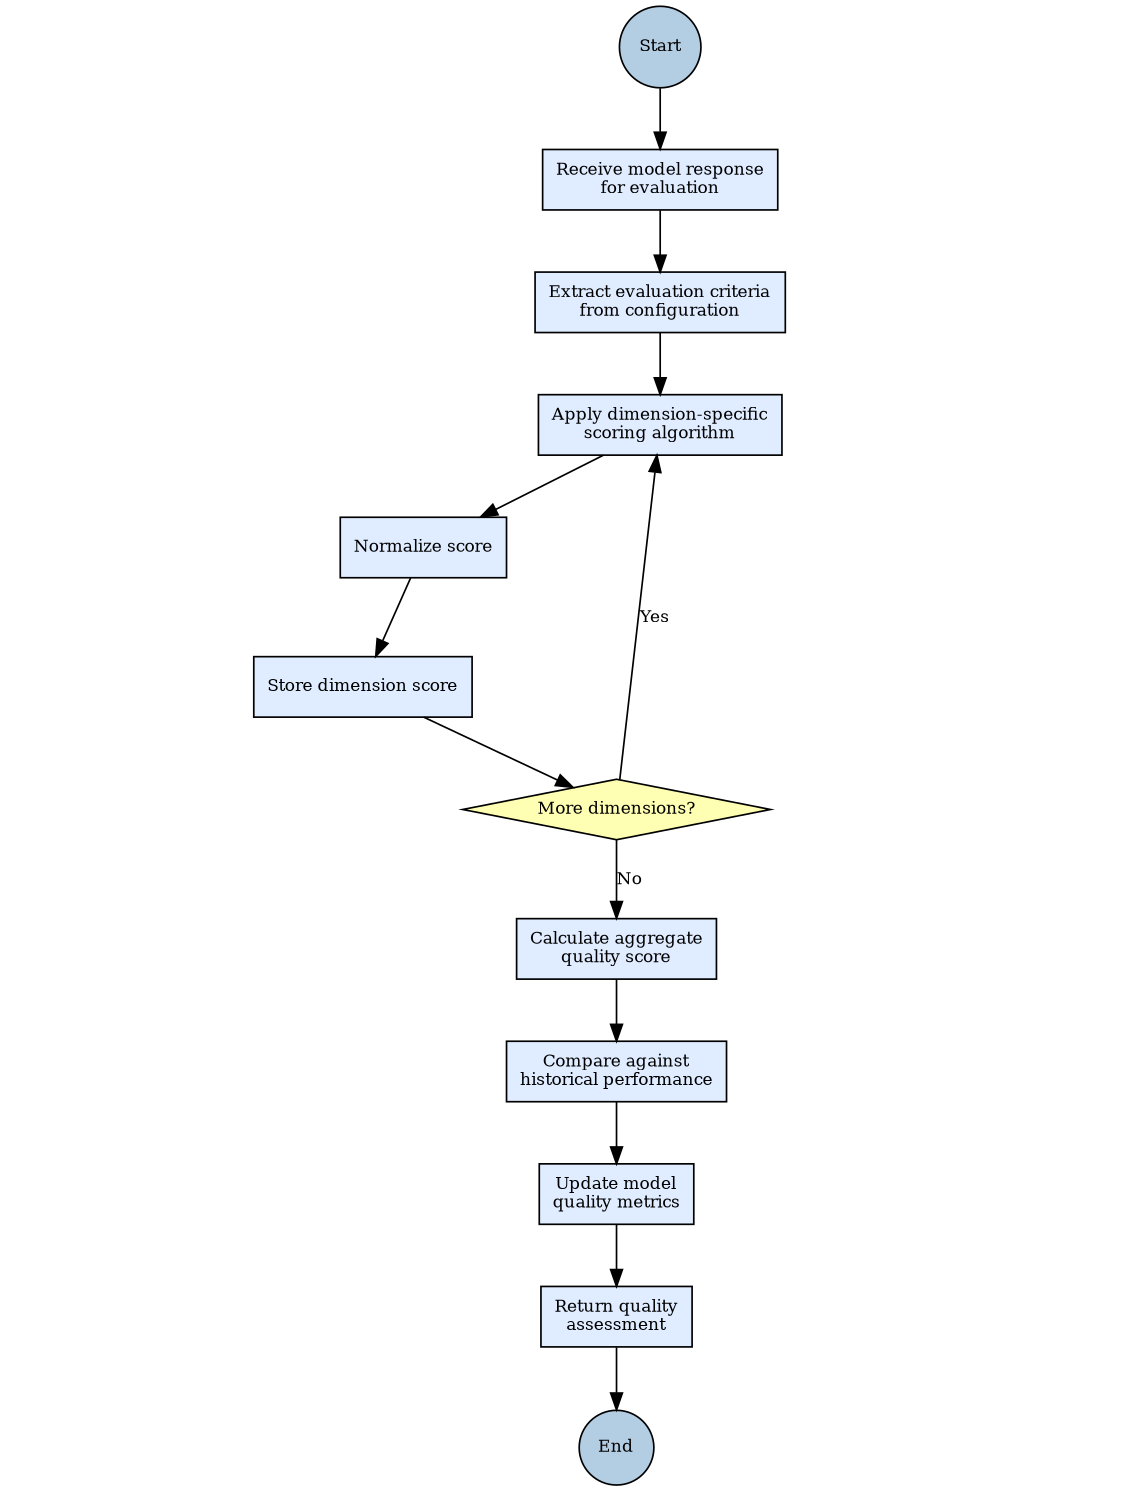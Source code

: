 digraph ModelQualityEvaluation {
    rankdir=TB;
    graph [size="7.5,10", ratio=fill, orientation=portrait];
    node [fontsize=10, shape=rectangle, style=filled, fillcolor="#E0ECFF"];
    edge [fontsize=10];

    Start [label="Start", shape=circle, fillcolor="#B3CDE3"];
    ReceiveResp [label="Receive model response\nfor evaluation"];
    ExtractCriteria [label="Extract evaluation criteria\nfrom configuration"];

    DimStart [label="Apply dimension-specific\nscoring algorithm"];
    Normalize [label="Normalize score"];
    StoreScore [label="Store dimension score"];
    MoreDims [label="More dimensions?", shape=diamond, fillcolor="#FFFFB3"];

    Aggregate [label="Calculate aggregate\nquality score"];
    CompareHist [label="Compare against\nhistorical performance"];
    UpdateMetrics [label="Update model\nquality metrics"];
    ReturnAssess [label="Return quality\nassessment"];
    End [label="End", shape=circle, fillcolor="#B3CDE3"];

    Start -> ReceiveResp -> ExtractCriteria -> DimStart;
    DimStart -> Normalize -> StoreScore -> MoreDims;
    MoreDims -> DimStart [label="Yes"];
    MoreDims -> Aggregate [label="No"];

    Aggregate -> CompareHist -> UpdateMetrics -> ReturnAssess -> End;
}
